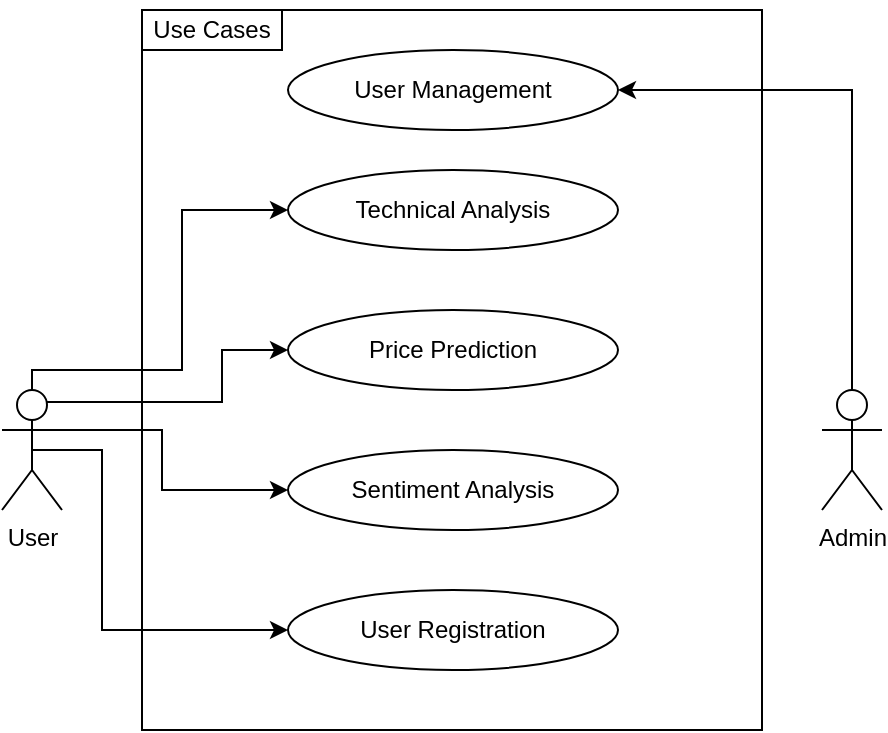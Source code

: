 <mxfile version="22.0.3" type="device">
  <diagram name="Page-1" id="O006Ny6_fz9ElhAqN7id">
    <mxGraphModel dx="1276" dy="606" grid="1" gridSize="10" guides="1" tooltips="1" connect="1" arrows="1" fold="1" page="1" pageScale="1" pageWidth="850" pageHeight="1100" math="0" shadow="0">
      <root>
        <mxCell id="0" />
        <mxCell id="1" parent="0" />
        <mxCell id="oBe0WxTJ4sO1LOlVGRJt-25" value="" style="rounded=0;whiteSpace=wrap;html=1;" parent="1" vertex="1">
          <mxGeometry x="270" y="70" width="310" height="360" as="geometry" />
        </mxCell>
        <mxCell id="oBe0WxTJ4sO1LOlVGRJt-21" style="edgeStyle=orthogonalEdgeStyle;rounded=0;orthogonalLoop=1;jettySize=auto;html=1;exitX=0.5;exitY=0.5;exitDx=0;exitDy=0;exitPerimeter=0;entryX=0;entryY=0.5;entryDx=0;entryDy=0;" parent="1" source="oBe0WxTJ4sO1LOlVGRJt-1" target="oBe0WxTJ4sO1LOlVGRJt-14" edge="1">
          <mxGeometry relative="1" as="geometry">
            <Array as="points">
              <mxPoint x="250" y="290" />
              <mxPoint x="250" y="380" />
            </Array>
          </mxGeometry>
        </mxCell>
        <mxCell id="oBe0WxTJ4sO1LOlVGRJt-22" style="edgeStyle=orthogonalEdgeStyle;rounded=0;orthogonalLoop=1;jettySize=auto;html=1;exitX=1;exitY=0.333;exitDx=0;exitDy=0;exitPerimeter=0;entryX=0;entryY=0.5;entryDx=0;entryDy=0;" parent="1" source="oBe0WxTJ4sO1LOlVGRJt-1" target="oBe0WxTJ4sO1LOlVGRJt-8" edge="1">
          <mxGeometry relative="1" as="geometry">
            <Array as="points">
              <mxPoint x="280" y="280" />
              <mxPoint x="280" y="310" />
            </Array>
          </mxGeometry>
        </mxCell>
        <mxCell id="oBe0WxTJ4sO1LOlVGRJt-23" style="edgeStyle=orthogonalEdgeStyle;rounded=0;orthogonalLoop=1;jettySize=auto;html=1;exitX=0.75;exitY=0.1;exitDx=0;exitDy=0;exitPerimeter=0;entryX=0;entryY=0.5;entryDx=0;entryDy=0;" parent="1" source="oBe0WxTJ4sO1LOlVGRJt-1" target="oBe0WxTJ4sO1LOlVGRJt-9" edge="1">
          <mxGeometry relative="1" as="geometry">
            <Array as="points">
              <mxPoint x="310" y="266" />
              <mxPoint x="310" y="240" />
            </Array>
          </mxGeometry>
        </mxCell>
        <mxCell id="oBe0WxTJ4sO1LOlVGRJt-24" style="edgeStyle=orthogonalEdgeStyle;rounded=0;orthogonalLoop=1;jettySize=auto;html=1;exitX=0.5;exitY=0;exitDx=0;exitDy=0;exitPerimeter=0;entryX=0;entryY=0.5;entryDx=0;entryDy=0;" parent="1" source="oBe0WxTJ4sO1LOlVGRJt-1" target="oBe0WxTJ4sO1LOlVGRJt-7" edge="1">
          <mxGeometry relative="1" as="geometry">
            <Array as="points">
              <mxPoint x="215" y="250" />
              <mxPoint x="290" y="250" />
              <mxPoint x="290" y="170" />
            </Array>
          </mxGeometry>
        </mxCell>
        <mxCell id="oBe0WxTJ4sO1LOlVGRJt-1" value="User" style="shape=umlActor;verticalLabelPosition=bottom;verticalAlign=top;html=1;outlineConnect=0;" parent="1" vertex="1">
          <mxGeometry x="200" y="260" width="30" height="60" as="geometry" />
        </mxCell>
        <mxCell id="oBe0WxTJ4sO1LOlVGRJt-17" style="edgeStyle=orthogonalEdgeStyle;rounded=0;orthogonalLoop=1;jettySize=auto;html=1;exitX=0.5;exitY=0;exitDx=0;exitDy=0;exitPerimeter=0;entryX=1;entryY=0.5;entryDx=0;entryDy=0;" parent="1" source="oBe0WxTJ4sO1LOlVGRJt-2" target="oBe0WxTJ4sO1LOlVGRJt-3" edge="1">
          <mxGeometry relative="1" as="geometry" />
        </mxCell>
        <mxCell id="oBe0WxTJ4sO1LOlVGRJt-2" value="Admin" style="shape=umlActor;verticalLabelPosition=bottom;verticalAlign=top;html=1;outlineConnect=0;" parent="1" vertex="1">
          <mxGeometry x="610" y="260" width="30" height="60" as="geometry" />
        </mxCell>
        <mxCell id="oBe0WxTJ4sO1LOlVGRJt-3" value="User Management" style="ellipse;whiteSpace=wrap;html=1;" parent="1" vertex="1">
          <mxGeometry x="343" y="90" width="165" height="40" as="geometry" />
        </mxCell>
        <mxCell id="oBe0WxTJ4sO1LOlVGRJt-7" value="Technical Analysis" style="ellipse;whiteSpace=wrap;html=1;" parent="1" vertex="1">
          <mxGeometry x="343" y="150" width="165" height="40" as="geometry" />
        </mxCell>
        <mxCell id="oBe0WxTJ4sO1LOlVGRJt-8" value="Sentiment Analysis" style="ellipse;whiteSpace=wrap;html=1;" parent="1" vertex="1">
          <mxGeometry x="343" y="290" width="165" height="40" as="geometry" />
        </mxCell>
        <mxCell id="oBe0WxTJ4sO1LOlVGRJt-9" value="Price Prediction" style="ellipse;whiteSpace=wrap;html=1;" parent="1" vertex="1">
          <mxGeometry x="343" y="220" width="165" height="40" as="geometry" />
        </mxCell>
        <mxCell id="oBe0WxTJ4sO1LOlVGRJt-14" value="User Registration" style="ellipse;whiteSpace=wrap;html=1;" parent="1" vertex="1">
          <mxGeometry x="343" y="360" width="165" height="40" as="geometry" />
        </mxCell>
        <mxCell id="oBe0WxTJ4sO1LOlVGRJt-28" value="" style="rounded=0;whiteSpace=wrap;html=1;" parent="1" vertex="1">
          <mxGeometry x="270" y="70" width="70" height="20" as="geometry" />
        </mxCell>
        <mxCell id="oBe0WxTJ4sO1LOlVGRJt-26" value="Use Cases" style="text;html=1;strokeColor=none;fillColor=none;align=center;verticalAlign=middle;whiteSpace=wrap;rounded=0;" parent="1" vertex="1">
          <mxGeometry x="271" y="65" width="68" height="30" as="geometry" />
        </mxCell>
      </root>
    </mxGraphModel>
  </diagram>
</mxfile>
